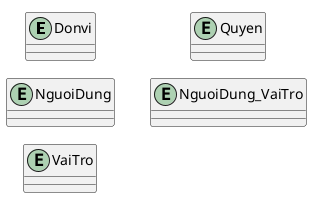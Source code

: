 @startuml ldm
!pragma layout smetana
left to right direction

entity Donvi
entity NguoiDung
entity VaiTro
entity Quyen
entity NguoiDung_VaiTro
'Đã mô tả ở phần Dùng chung

@enduml
